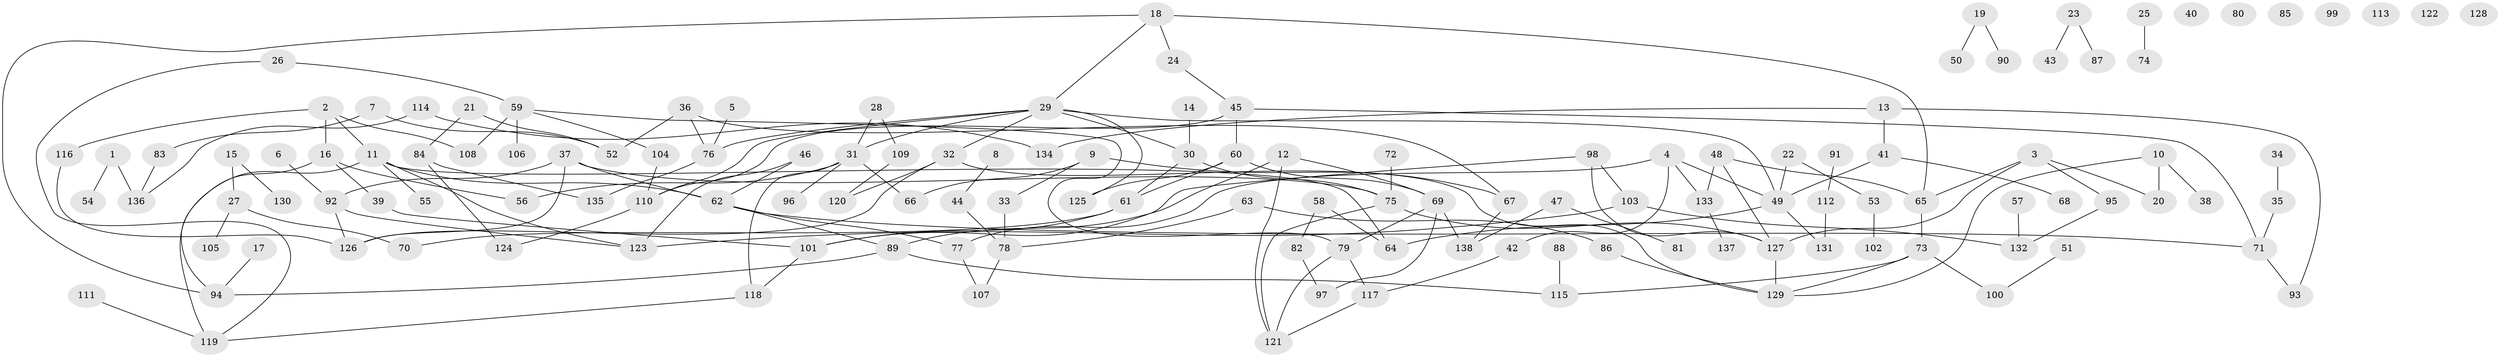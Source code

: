 // coarse degree distribution, {3: 0.14583333333333334, 4: 0.14583333333333334, 1: 0.21875, 2: 0.2604166666666667, 6: 0.07291666666666667, 5: 0.052083333333333336, 0: 0.08333333333333333, 12: 0.010416666666666666, 8: 0.010416666666666666}
// Generated by graph-tools (version 1.1) at 2025/23/03/03/25 07:23:24]
// undirected, 138 vertices, 172 edges
graph export_dot {
graph [start="1"]
  node [color=gray90,style=filled];
  1;
  2;
  3;
  4;
  5;
  6;
  7;
  8;
  9;
  10;
  11;
  12;
  13;
  14;
  15;
  16;
  17;
  18;
  19;
  20;
  21;
  22;
  23;
  24;
  25;
  26;
  27;
  28;
  29;
  30;
  31;
  32;
  33;
  34;
  35;
  36;
  37;
  38;
  39;
  40;
  41;
  42;
  43;
  44;
  45;
  46;
  47;
  48;
  49;
  50;
  51;
  52;
  53;
  54;
  55;
  56;
  57;
  58;
  59;
  60;
  61;
  62;
  63;
  64;
  65;
  66;
  67;
  68;
  69;
  70;
  71;
  72;
  73;
  74;
  75;
  76;
  77;
  78;
  79;
  80;
  81;
  82;
  83;
  84;
  85;
  86;
  87;
  88;
  89;
  90;
  91;
  92;
  93;
  94;
  95;
  96;
  97;
  98;
  99;
  100;
  101;
  102;
  103;
  104;
  105;
  106;
  107;
  108;
  109;
  110;
  111;
  112;
  113;
  114;
  115;
  116;
  117;
  118;
  119;
  120;
  121;
  122;
  123;
  124;
  125;
  126;
  127;
  128;
  129;
  130;
  131;
  132;
  133;
  134;
  135;
  136;
  137;
  138;
  1 -- 54;
  1 -- 136;
  2 -- 11;
  2 -- 16;
  2 -- 108;
  2 -- 116;
  3 -- 20;
  3 -- 65;
  3 -- 95;
  3 -- 127;
  4 -- 42;
  4 -- 49;
  4 -- 77;
  4 -- 133;
  5 -- 76;
  6 -- 92;
  7 -- 52;
  7 -- 83;
  8 -- 44;
  9 -- 33;
  9 -- 66;
  9 -- 67;
  10 -- 20;
  10 -- 38;
  10 -- 129;
  11 -- 55;
  11 -- 62;
  11 -- 64;
  11 -- 119;
  11 -- 123;
  12 -- 69;
  12 -- 89;
  12 -- 121;
  13 -- 41;
  13 -- 93;
  13 -- 134;
  14 -- 30;
  15 -- 27;
  15 -- 130;
  16 -- 39;
  16 -- 56;
  16 -- 94;
  17 -- 94;
  18 -- 24;
  18 -- 29;
  18 -- 65;
  18 -- 94;
  19 -- 50;
  19 -- 90;
  21 -- 52;
  21 -- 84;
  22 -- 49;
  22 -- 53;
  23 -- 43;
  23 -- 87;
  24 -- 45;
  25 -- 74;
  26 -- 59;
  26 -- 119;
  27 -- 70;
  27 -- 105;
  28 -- 31;
  28 -- 109;
  29 -- 30;
  29 -- 31;
  29 -- 32;
  29 -- 49;
  29 -- 76;
  29 -- 110;
  29 -- 125;
  30 -- 61;
  30 -- 75;
  31 -- 56;
  31 -- 66;
  31 -- 96;
  31 -- 118;
  32 -- 120;
  32 -- 126;
  32 -- 129;
  33 -- 78;
  34 -- 35;
  35 -- 71;
  36 -- 52;
  36 -- 67;
  36 -- 76;
  37 -- 62;
  37 -- 75;
  37 -- 92;
  37 -- 126;
  39 -- 101;
  41 -- 49;
  41 -- 68;
  42 -- 117;
  44 -- 78;
  45 -- 60;
  45 -- 71;
  45 -- 110;
  46 -- 62;
  46 -- 123;
  47 -- 81;
  47 -- 138;
  48 -- 65;
  48 -- 127;
  48 -- 133;
  49 -- 64;
  49 -- 131;
  51 -- 100;
  53 -- 102;
  57 -- 132;
  58 -- 64;
  58 -- 82;
  59 -- 79;
  59 -- 104;
  59 -- 106;
  59 -- 108;
  60 -- 61;
  60 -- 69;
  60 -- 125;
  61 -- 70;
  61 -- 101;
  62 -- 71;
  62 -- 77;
  62 -- 89;
  63 -- 78;
  63 -- 86;
  65 -- 73;
  67 -- 138;
  69 -- 79;
  69 -- 97;
  69 -- 138;
  71 -- 93;
  72 -- 75;
  73 -- 100;
  73 -- 115;
  73 -- 129;
  75 -- 121;
  75 -- 127;
  76 -- 135;
  77 -- 107;
  78 -- 107;
  79 -- 117;
  79 -- 121;
  82 -- 97;
  83 -- 136;
  84 -- 124;
  84 -- 135;
  86 -- 129;
  88 -- 115;
  89 -- 94;
  89 -- 115;
  91 -- 112;
  92 -- 123;
  92 -- 126;
  95 -- 132;
  98 -- 101;
  98 -- 103;
  98 -- 127;
  101 -- 118;
  103 -- 123;
  103 -- 132;
  104 -- 110;
  109 -- 120;
  110 -- 124;
  111 -- 119;
  112 -- 131;
  114 -- 134;
  114 -- 136;
  116 -- 126;
  117 -- 121;
  118 -- 119;
  127 -- 129;
  133 -- 137;
}
